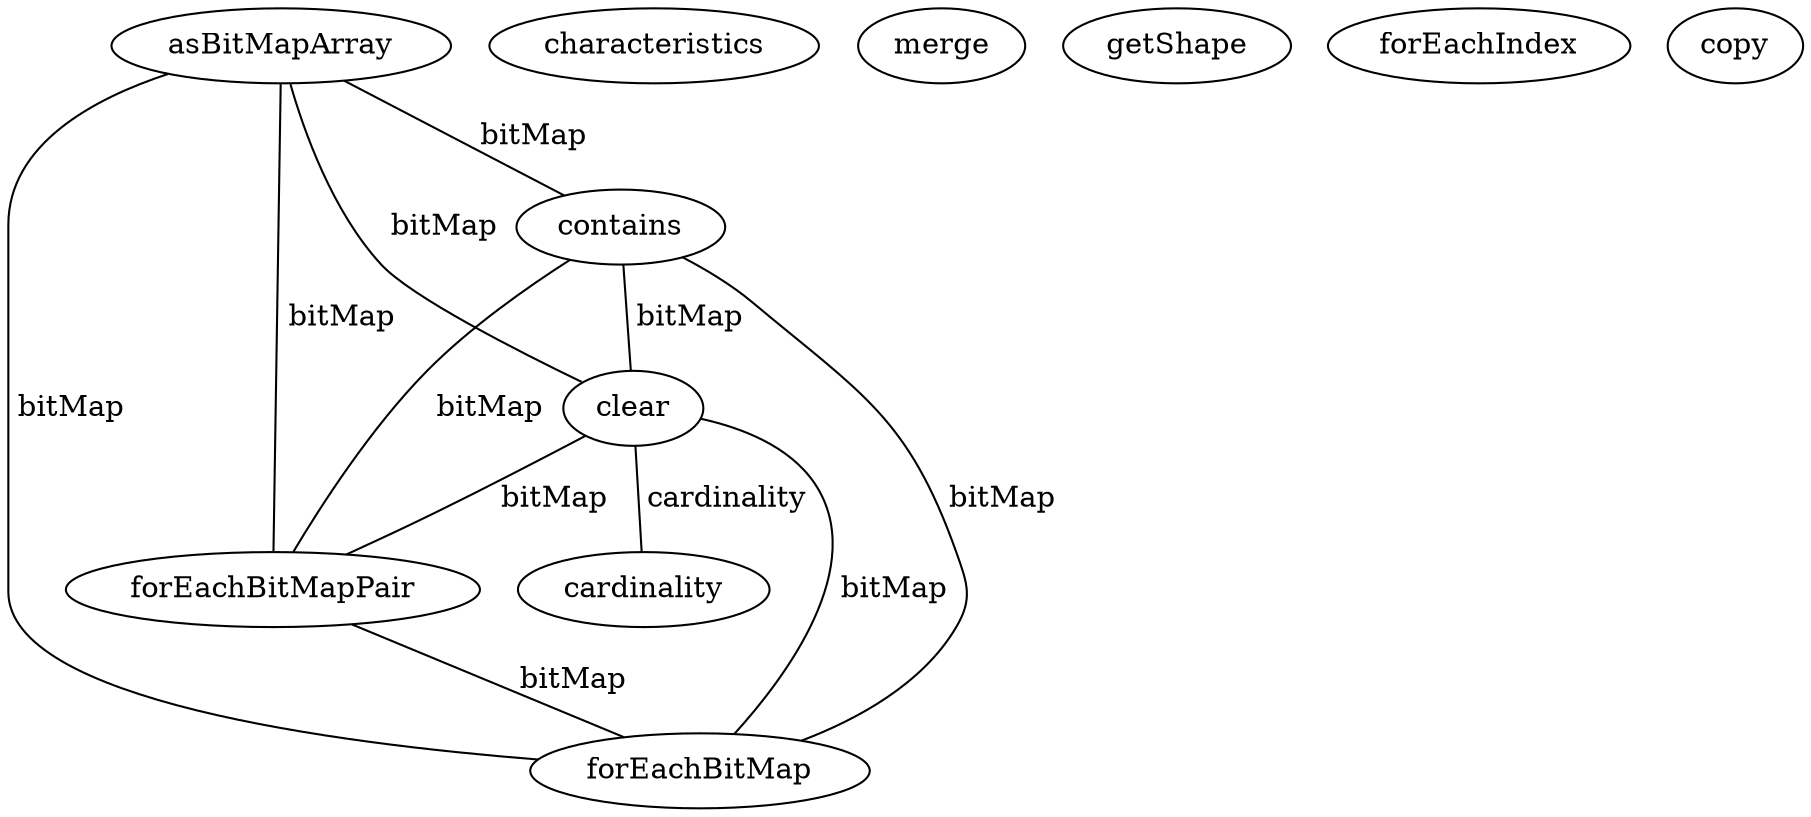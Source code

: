 digraph G {
asBitMapArray;
characteristics;
contains;
merge;
clear;
forEachBitMapPair;
getShape;
forEachIndex;
copy;
cardinality;
forEachBitMap;
asBitMapArray -> contains [label=" bitMap", dir=none];
asBitMapArray -> clear [label=" bitMap", dir=none];
asBitMapArray -> forEachBitMapPair [label=" bitMap", dir=none];
asBitMapArray -> forEachBitMap [label=" bitMap", dir=none];
contains -> clear [label=" bitMap", dir=none];
contains -> forEachBitMapPair [label=" bitMap", dir=none];
contains -> forEachBitMap [label=" bitMap", dir=none];
clear -> forEachBitMapPair [label=" bitMap", dir=none];
clear -> cardinality [label=" cardinality", dir=none];
clear -> forEachBitMap [label=" bitMap", dir=none];
forEachBitMapPair -> forEachBitMap [label=" bitMap", dir=none];
}